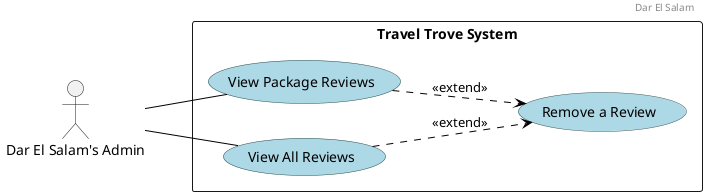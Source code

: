 @startuml
scale 1
left to right direction

header
Dar El Salam
endheader

' Custom skin parameters for use cases
skinparam usecase {
    BackgroundColor lightblue
    BorderColor DarkSlateGray
    ArrowColor Black
}

actor "Dar El Salam's Admin" as Admin

rectangle "Travel Trove System" {

    usecase "View Package Reviews"
    usecase "View All Reviews"
    usecase "Remove a Review"

}

Admin -- "View Package Reviews"
Admin -- "View All Reviews"
"View All Reviews" ..> "Remove a Review" : <<extend>>
"View Package Reviews" ..> "Remove a Review" : <<extend>>

@enduml
